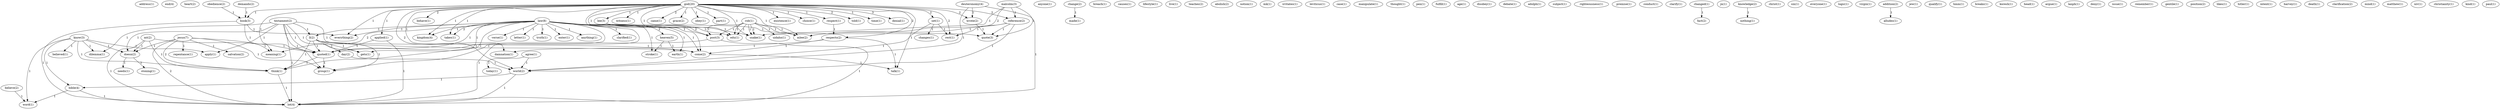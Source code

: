 digraph G {
  address [ label="address(1)" ];
  end [ label="end(4)" ];
  heart [ label="heart(2)" ];
  obedience [ label="obedience(2)" ];
  book [ label="book(3)" ];
  anyone [ label="anyone(1)" ];
  change [ label="change(2)" ];
  made [ label="made(1)" ];
  breach [ label="breach(1)" ];
  causes [ label="causes(1)" ];
  lifestyle [ label="lifestyle(1)" ];
  demands [ label="demands(2)" ];
  live [ label="live(1)" ];
  agree [ label="agree(1)" ];
  today [ label="today(1)" ];
  world [ label="world(2)" ];
  teaches [ label="teaches(2)" ];
  abolish [ label="abolish(2)" ];
  notion [ label="notion(1)" ];
  mk [ label="mk(1)" ];
  irritates [ label="irritates(1)" ];
  rob [ label="rob(1)" ];
  uidaho [ label="uidaho(1)" ];
  edu [ label="edu(1)" ];
  post [ label="post(3)" ];
  mlee [ label="mlee(2)" ];
  snake [ label="snake(1)" ];
  leviticus [ label="leviticus(1)" ];
  case [ label="case(1)" ];
  manipulate [ label="manipulate(1)" ];
  thought [ label="thought(1)" ];
  pen [ label="pen(1)" ];
  respect [ label="respect(1)" ];
  respects [ label="respects(2)" ];
  fulfill [ label="fulfill(1)" ];
  age [ label="age(1)" ];
  believe [ label="believe(2)" ];
  word [ label="word(1)" ];
  disobey [ label="disobey(1)" ];
  god [ label="god(20)" ];
  applied [ label="applied(1)" ];
  behave [ label="behave(1)" ];
  witness [ label="witness(1)" ];
  set [ label="set(1)" ];
  came [ label="came(1)" ];
  lee [ label="lee(3)" ];
  grace [ label="grace(2)" ];
  obey [ label="obey(1)" ];
  damnation [ label="damnation(1)" ];
  everything [ label="everything(2)" ];
  kingdom [ label="kingdom(4)" ];
  part [ label="part(1)" ];
  reference [ label="reference(2)" ];
  takes [ label="takes(1)" ];
  respect [ label="respect(1)" ];
  rest [ label="rest(1)" ];
  come [ label="come(2)" ];
  existence [ label="existence(1)" ];
  choice [ label="choice(1)" ];
  wrote [ label="wrote(2)" ];
  meaning [ label="meaning(1)" ];
  talk [ label="talk(1)" ];
  told [ label="told(1)" ];
  time [ label="time(1)" ];
  denial [ label="denial(1)" ];
  debate [ label="debate(1)" ];
  quoted [ label="quoted(1)" ];
  lot [ label="lot(4)" ];
  adolph [ label="adolph(1)" ];
  subject [ label="subject(1)" ];
  righteousness [ label="righteousness(1)" ];
  premise [ label="premise(1)" ];
  conduct [ label="conduct(1)" ];
  clarify [ label="clarify(1)" ];
  changed [ label="changed(1)" ];
  fact [ label="fact(2)" ];
  jn [ label="jn(1)" ];
  knowledge [ label="knowledge(2)" ];
  nothing [ label="nothing(1)" ];
  know [ label="know(3)" ];
  dilemma [ label="dilemma(1)" ];
  believed [ label="believed(1)" ];
  apply [ label="apply(1)" ];
  doesn [ label="doesn(2)" ];
  bible [ label="bible(4)" ];
  think [ label="think(1)" ];
  law [ label="law(8)" ];
  verse [ label="verse(1)" ];
  letter [ label="letter(1)" ];
  truth [ label="truth(1)" ];
  ll [ label="ll(2)" ];
  enter [ label="enter(1)" ];
  anything [ label="anything(1)" ];
  gets [ label="gets(1)" ];
  clarified [ label="clarified(1)" ];
  heaven [ label="heaven(5)" ];
  group [ label="group(1)" ];
  stroke [ label="stroke(1)" ];
  quote [ label="quote(3)" ];
  earth [ label="earth(1)" ];
  rob [ label="rob(1)" ];
  christ [ label="christ(1)" ];
  sin [ label="sin(1)" ];
  changes [ label="changes(1)" ];
  everyone [ label="everyone(1)" ];
  logic [ label="logic(1)" ];
  virgin [ label="virgin(1)" ];
  addition [ label="addition(2)" ];
  alludes [ label="alludes(1)" ];
  testament [ label="testament(2)" ];
  jew [ label="jew(1)" ];
  qualify [ label="qualify(1)" ];
  day [ label="day(2)" ];
  hmm [ label="hmm(1)" ];
  breaks [ label="breaks(1)" ];
  koresh [ label="koresh(1)" ];
  head [ label="head(1)" ];
  argue [ label="argue(1)" ];
  lanph [ label="lanph(1)" ];
  deny [ label="deny(1)" ];
  malcolm [ label="malcolm(3)" ];
  issue [ label="issue(1)" ];
  remember [ label="remember(1)" ];
  gentile [ label="gentile(1)" ];
  position [ label="position(2)" ];
  likes [ label="likes(1)" ];
  mt [ label="mt(2)" ];
  hitler [ label="hitler(1)" ];
  intent [ label="intent(1)" ];
  harvey [ label="harvey(1)" ];
  death [ label="death(1)" ];
  clarification [ label="clarification(2)" ];
  deuteronomy [ label="deuteronomy(4)" ];
  jesus [ label="jesus(7)" ];
  repentance [ label="repentance(1)" ];
  salvation [ label="salvation(2)" ];
  needs [ label="needs(1)" ];
  stoning [ label="stoning(1)" ];
  mind [ label="mind(1)" ];
  matthew [ label="matthew(1)" ];
  niv [ label="niv(1)" ];
  christianity [ label="christianity(1)" ];
  kind [ label="kind(1)" ];
  paul [ label="paul(1)" ];
  obedience -> book [ label="1" ];
  change -> made [ label="1" ];
  demands -> book [ label="1" ];
  agree -> today [ label="1" ];
  agree -> world [ label="1" ];
  rob -> uidaho [ label="1" ];
  rob -> edu [ label="1" ];
  rob -> post [ label="1" ];
  rob -> mlee [ label="1" ];
  rob -> snake [ label="1" ];
  respect -> respects [ label="1" ];
  believe -> word [ label="1" ];
  god -> applied [ label="1" ];
  god -> behave [ label="2" ];
  god -> witness [ label="1" ];
  god -> set [ label="2" ];
  god -> came [ label="2" ];
  god -> respects [ label="2" ];
  god -> lee [ label="1" ];
  god -> grace [ label="1" ];
  god -> obey [ label="1" ];
  god -> damnation [ label="1" ];
  god -> edu [ label="1" ];
  god -> book [ label="1" ];
  god -> post [ label="1" ];
  god -> everything [ label="1" ];
  god -> kingdom [ label="1" ];
  god -> part [ label="1" ];
  god -> reference [ label="2" ];
  god -> takes [ label="1" ];
  god -> respect [ label="1" ];
  god -> rest [ label="2" ];
  god -> come [ label="1" ];
  god -> existence [ label="1" ];
  god -> choice [ label="1" ];
  god -> mlee [ label="1" ];
  god -> world [ label="2" ];
  god -> wrote [ label="2" ];
  god -> meaning [ label="1" ];
  god -> snake [ label="1" ];
  god -> talk [ label="1" ];
  god -> told [ label="2" ];
  god -> time [ label="1" ];
  god -> denial [ label="3" ];
  applied -> quoted [ label="1" ];
  applied -> lot [ label="1" ];
  changed -> fact [ label="1" ];
  knowledge -> nothing [ label="1" ];
  know -> dilemma [ label="1" ];
  know -> believed [ label="1" ];
  know -> apply [ label="1" ];
  know -> doesn [ label="1" ];
  know -> bible [ label="1" ];
  know -> think [ label="1" ];
  know -> word [ label="1" ];
  law -> verse [ label="1" ];
  law -> letter [ label="1" ];
  law -> truth [ label="1" ];
  law -> ll [ label="1" ];
  law -> enter [ label="1" ];
  law -> anything [ label="1" ];
  law -> everything [ label="1" ];
  law -> gets [ label="1" ];
  law -> kingdom [ label="1" ];
  law -> takes [ label="2" ];
  law -> come [ label="1" ];
  law -> quoted [ label="1" ];
  law -> clarified [ label="1" ];
  law -> heaven [ label="2" ];
  law -> meaning [ label="2" ];
  law -> group [ label="1" ];
  law -> think [ label="1" ];
  law -> stroke [ label="1" ];
  law -> lot [ label="1" ];
  law -> quote [ label="1" ];
  law -> earth [ label="1" ];
  rob -> edu [ label="1" ];
  rob -> post [ label="1" ];
  rob -> mlee [ label="1" ];
  rob -> snake [ label="1" ];
  set -> rest [ label="1" ];
  set -> world [ label="1" ];
  set -> changes [ label="1" ];
  respects -> damnation [ label="1" ];
  respects -> come [ label="1" ];
  respects -> talk [ label="1" ];
  lee -> edu [ label="1" ];
  lee -> post [ label="2" ];
  lee -> snake [ label="1" ];
  addition -> alludes [ label="1" ];
  testament -> ll [ label="1" ];
  testament -> dilemma [ label="1" ];
  testament -> gets [ label="1" ];
  testament -> apply [ label="1" ];
  testament -> come [ label="1" ];
  testament -> quoted [ label="1" ];
  testament -> group [ label="1" ];
  testament -> doesn [ label="1" ];
  testament -> lot [ label="1" ];
  ll -> gets [ label="1" ];
  ll -> come [ label="1" ];
  ll -> quoted [ label="1" ];
  ll -> day [ label="1" ];
  ll -> group [ label="1" ];
  ll -> think [ label="1" ];
  book -> everything [ label="1" ];
  book -> quoted [ label="1" ];
  book -> lot [ label="1" ];
  post -> quoted [ label="1" ];
  post -> lot [ label="1" ];
  malcolm -> reference [ label="1" ];
  malcolm -> mlee [ label="2" ];
  malcolm -> snake [ label="1" ];
  malcolm -> quote [ label="1" ];
  reference -> rest [ label="1" ];
  reference -> mlee [ label="1" ];
  reference -> world [ label="1" ];
  reference -> quote [ label="1" ];
  come -> talk [ label="1" ];
  mt -> quoted [ label="1" ];
  mt -> doesn [ label="1" ];
  mt -> think [ label="1" ];
  mt -> lot [ label="1" ];
  quoted -> group [ label="1" ];
  quoted -> think [ label="1" ];
  day -> world [ label="1" ];
  heaven -> stroke [ label="1" ];
  heaven -> earth [ label="1" ];
  deuteronomy -> world [ label="1" ];
  deuteronomy -> wrote [ label="1" ];
  deuteronomy -> lot [ label="1" ];
  jesus -> meaning [ label="1" ];
  jesus -> group [ label="1" ];
  jesus -> doesn [ label="1" ];
  jesus -> repentance [ label="1" ];
  jesus -> salvation [ label="1" ];
  jesus -> think [ label="2" ];
  jesus -> lot [ label="2" ];
  world -> bible [ label="1" ];
  world -> lot [ label="1" ];
  wrote -> quote [ label="1" ];
  doesn -> needs [ label="1" ];
  doesn -> stoning [ label="1" ];
  bible -> word [ label="1" ];
  bible -> lot [ label="1" ];
  think -> lot [ label="1" ];
}
